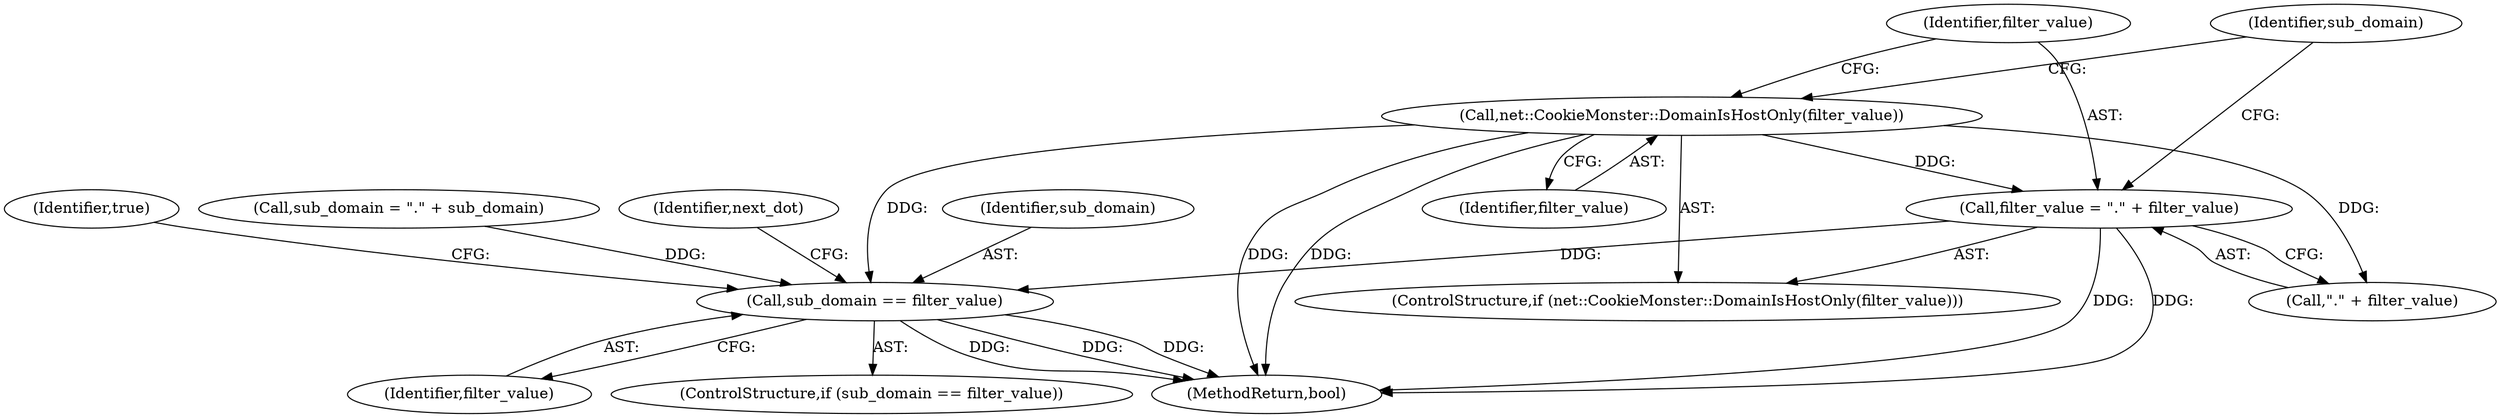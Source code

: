 digraph "1_Chrome_b7e899141194fa27d55a990e38ae8bdcc5183a90_9@del" {
"1000122" [label="(Call,filter_value = \".\" + filter_value)"];
"1000120" [label="(Call,net::CookieMonster::DomainIsHostOnly(filter_value))"];
"1000147" [label="(Call,sub_domain == filter_value)"];
"1000121" [label="(Identifier,filter_value)"];
"1000149" [label="(Identifier,filter_value)"];
"1000148" [label="(Identifier,sub_domain)"];
"1000137" [label="(Call,sub_domain = \".\" + sub_domain)"];
"1000123" [label="(Identifier,filter_value)"];
"1000131" [label="(Identifier,sub_domain)"];
"1000120" [label="(Call,net::CookieMonster::DomainIsHostOnly(filter_value))"];
"1000146" [label="(ControlStructure,if (sub_domain == filter_value))"];
"1000163" [label="(MethodReturn,bool)"];
"1000154" [label="(Identifier,next_dot)"];
"1000124" [label="(Call,\".\" + filter_value)"];
"1000119" [label="(ControlStructure,if (net::CookieMonster::DomainIsHostOnly(filter_value)))"];
"1000122" [label="(Call,filter_value = \".\" + filter_value)"];
"1000151" [label="(Identifier,true)"];
"1000147" [label="(Call,sub_domain == filter_value)"];
"1000122" -> "1000119"  [label="AST: "];
"1000122" -> "1000124"  [label="CFG: "];
"1000123" -> "1000122"  [label="AST: "];
"1000124" -> "1000122"  [label="AST: "];
"1000131" -> "1000122"  [label="CFG: "];
"1000122" -> "1000163"  [label="DDG: "];
"1000122" -> "1000163"  [label="DDG: "];
"1000120" -> "1000122"  [label="DDG: "];
"1000122" -> "1000147"  [label="DDG: "];
"1000120" -> "1000119"  [label="AST: "];
"1000120" -> "1000121"  [label="CFG: "];
"1000121" -> "1000120"  [label="AST: "];
"1000123" -> "1000120"  [label="CFG: "];
"1000131" -> "1000120"  [label="CFG: "];
"1000120" -> "1000163"  [label="DDG: "];
"1000120" -> "1000163"  [label="DDG: "];
"1000120" -> "1000124"  [label="DDG: "];
"1000120" -> "1000147"  [label="DDG: "];
"1000147" -> "1000146"  [label="AST: "];
"1000147" -> "1000149"  [label="CFG: "];
"1000148" -> "1000147"  [label="AST: "];
"1000149" -> "1000147"  [label="AST: "];
"1000151" -> "1000147"  [label="CFG: "];
"1000154" -> "1000147"  [label="CFG: "];
"1000147" -> "1000163"  [label="DDG: "];
"1000147" -> "1000163"  [label="DDG: "];
"1000147" -> "1000163"  [label="DDG: "];
"1000137" -> "1000147"  [label="DDG: "];
}
